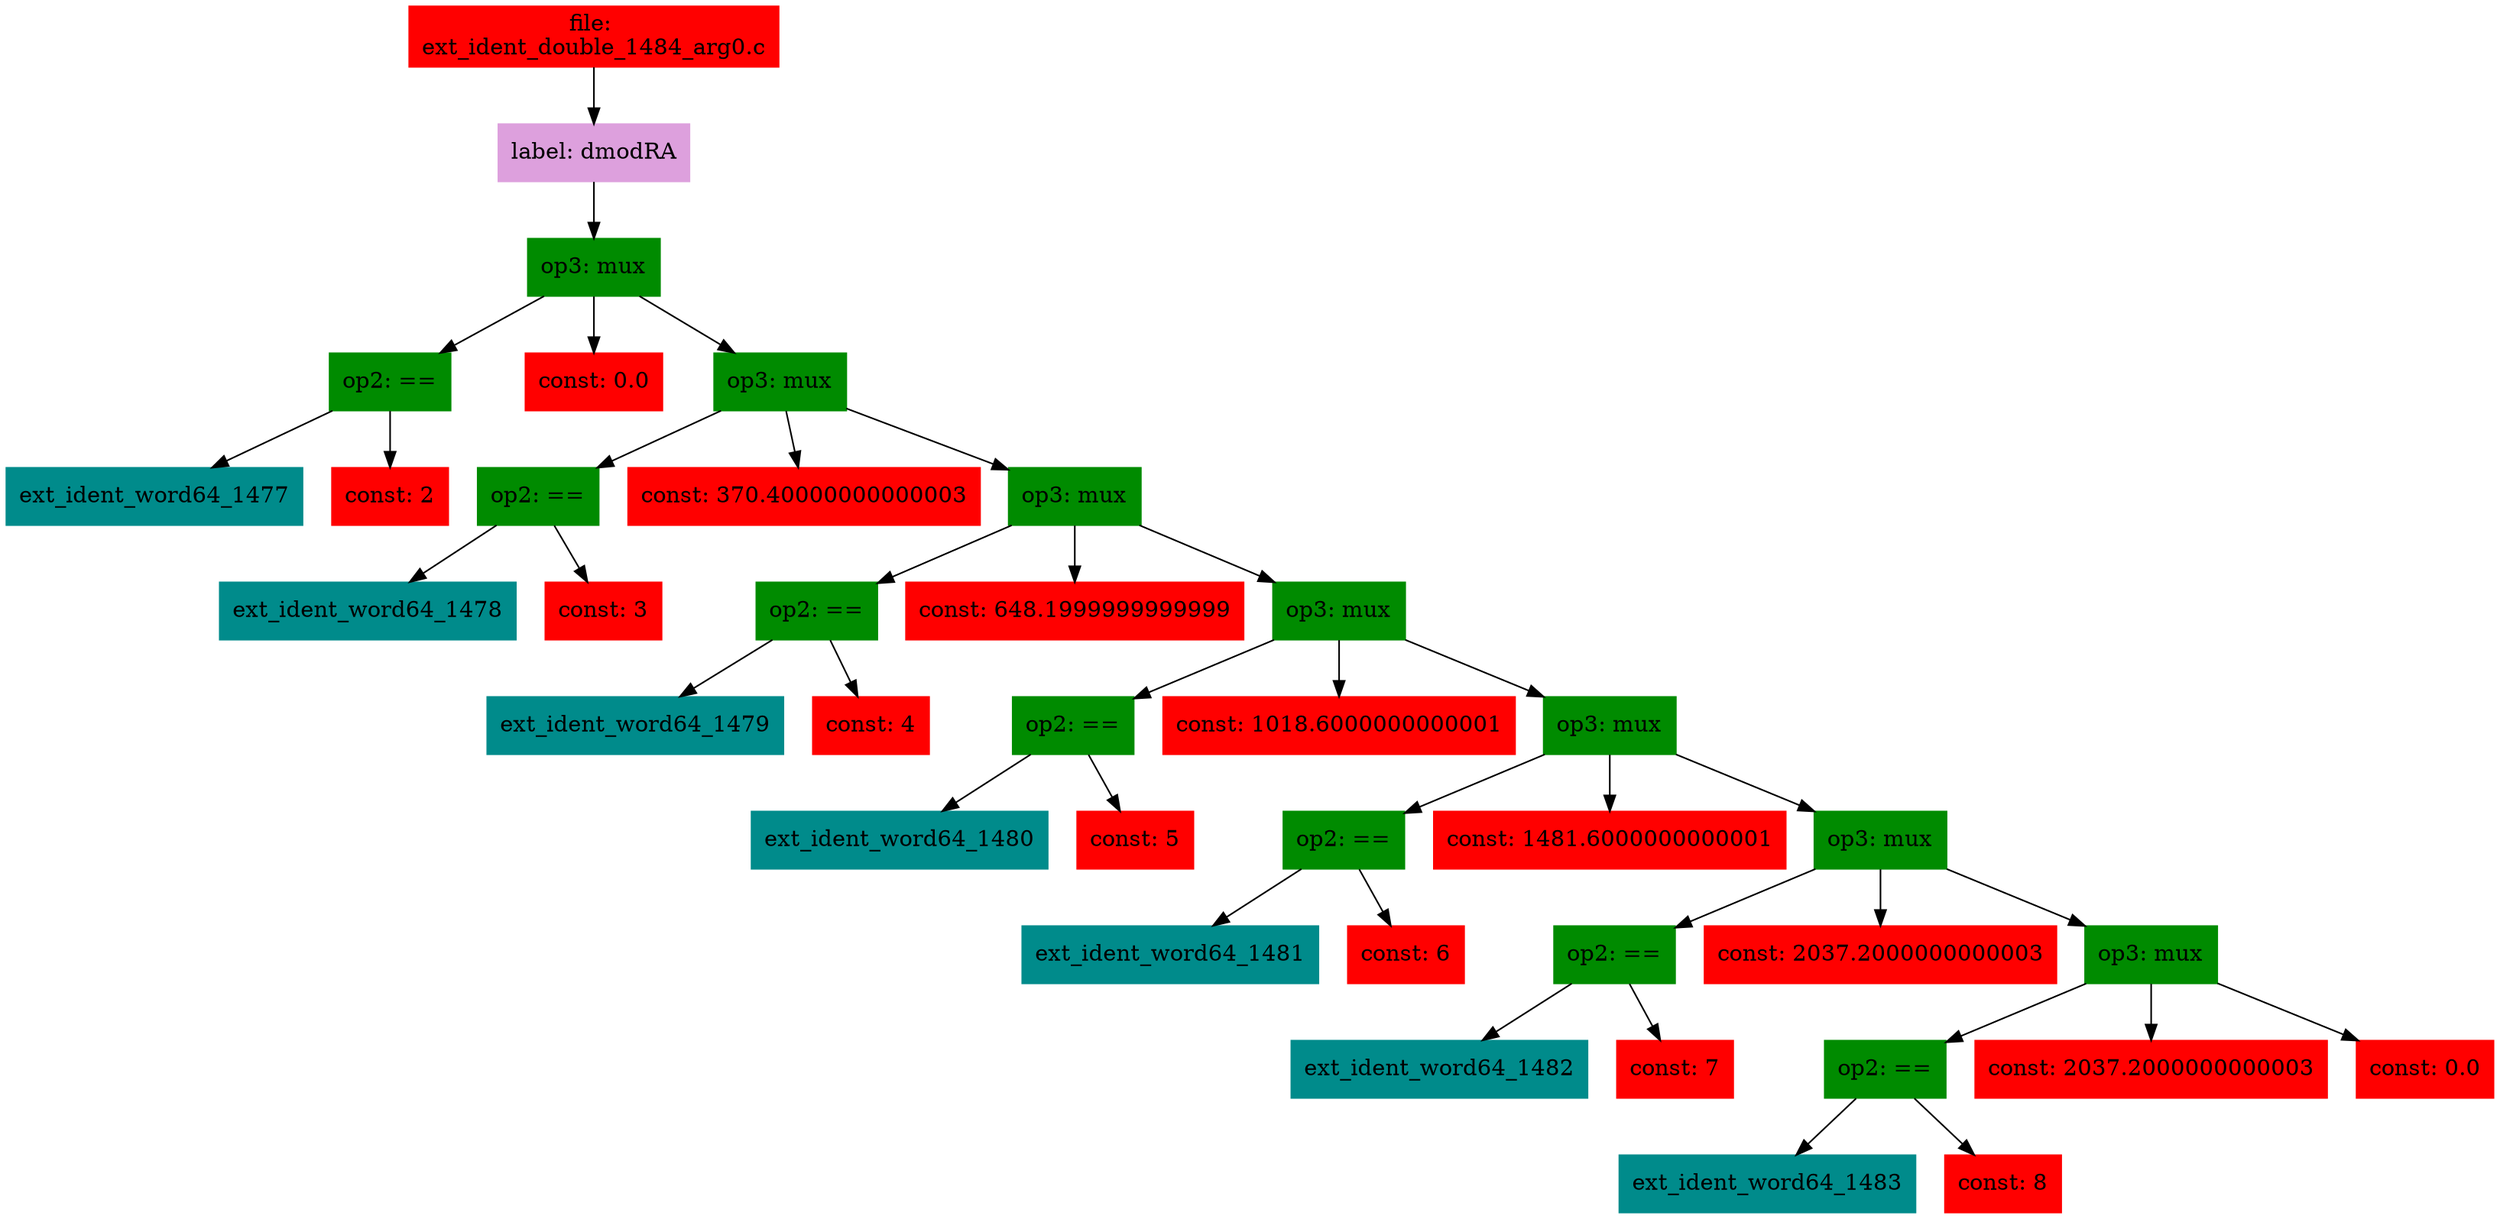 digraph G {
node [shape=box]

0 [label="file: 
ext_ident_double_1484_arg0.c",color=red, style=filled]
1 [label="label: dmodRA",color=plum, style=filled]
0 -> 1
2 [label="op3: mux",color=green4, style=filled]
1 -> 2
3 [label="op2: ==",color=green4, style=filled]
2 -> 3
4 [label="ext_ident_word64_1477",color=cyan4, style=filled]
3 -> 4
41 [label="const: 2",color=red1, style=filled]
3 -> 41
42 [label="const: 0.0",color=red1, style=filled]
2 -> 42
43 [label="op3: mux",color=green4, style=filled]
2 -> 43
44 [label="op2: ==",color=green4, style=filled]
43 -> 44
45 [label="ext_ident_word64_1478",color=cyan4, style=filled]
44 -> 45
82 [label="const: 3",color=red1, style=filled]
44 -> 82
83 [label="const: 370.40000000000003",color=red1, style=filled]
43 -> 83
84 [label="op3: mux",color=green4, style=filled]
43 -> 84
85 [label="op2: ==",color=green4, style=filled]
84 -> 85
86 [label="ext_ident_word64_1479",color=cyan4, style=filled]
85 -> 86
123 [label="const: 4",color=red1, style=filled]
85 -> 123
124 [label="const: 648.1999999999999",color=red1, style=filled]
84 -> 124
125 [label="op3: mux",color=green4, style=filled]
84 -> 125
126 [label="op2: ==",color=green4, style=filled]
125 -> 126
127 [label="ext_ident_word64_1480",color=cyan4, style=filled]
126 -> 127
164 [label="const: 5",color=red1, style=filled]
126 -> 164
165 [label="const: 1018.6000000000001",color=red1, style=filled]
125 -> 165
166 [label="op3: mux",color=green4, style=filled]
125 -> 166
167 [label="op2: ==",color=green4, style=filled]
166 -> 167
168 [label="ext_ident_word64_1481",color=cyan4, style=filled]
167 -> 168
205 [label="const: 6",color=red1, style=filled]
167 -> 205
206 [label="const: 1481.6000000000001",color=red1, style=filled]
166 -> 206
207 [label="op3: mux",color=green4, style=filled]
166 -> 207
208 [label="op2: ==",color=green4, style=filled]
207 -> 208
209 [label="ext_ident_word64_1482",color=cyan4, style=filled]
208 -> 209
246 [label="const: 7",color=red1, style=filled]
208 -> 246
247 [label="const: 2037.2000000000003",color=red1, style=filled]
207 -> 247
248 [label="op3: mux",color=green4, style=filled]
207 -> 248
249 [label="op2: ==",color=green4, style=filled]
248 -> 249
250 [label="ext_ident_word64_1483",color=cyan4, style=filled]
249 -> 250
287 [label="const: 8",color=red1, style=filled]
249 -> 287
288 [label="const: 2037.2000000000003",color=red1, style=filled]
248 -> 288
289 [label="const: 0.0",color=red1, style=filled]
248 -> 289


}

